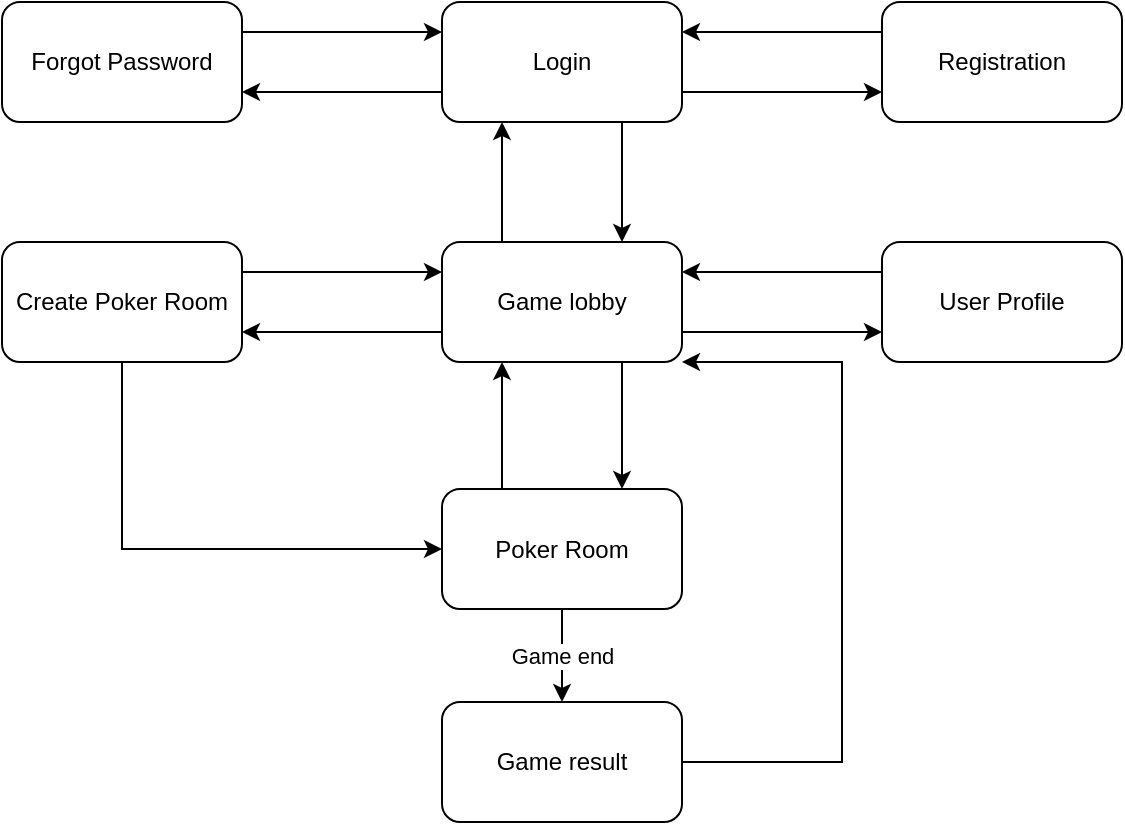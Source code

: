 <mxfile version="16.5.6" type="github">
  <diagram id="0TzAX2Er6mG8E29ZfXta" name="Page-1">
    <mxGraphModel dx="769" dy="362" grid="1" gridSize="10" guides="1" tooltips="1" connect="1" arrows="1" fold="1" page="1" pageScale="1" pageWidth="1169" pageHeight="827" math="0" shadow="0">
      <root>
        <mxCell id="0" />
        <mxCell id="1" parent="0" />
        <mxCell id="urWbsm_rKdDYiyc675G5-9" style="edgeStyle=orthogonalEdgeStyle;rounded=0;orthogonalLoop=1;jettySize=auto;html=1;entryX=0;entryY=0.25;entryDx=0;entryDy=0;exitX=1;exitY=0.25;exitDx=0;exitDy=0;" edge="1" parent="1" source="urWbsm_rKdDYiyc675G5-1" target="urWbsm_rKdDYiyc675G5-2">
          <mxGeometry relative="1" as="geometry" />
        </mxCell>
        <mxCell id="urWbsm_rKdDYiyc675G5-1" value="Forgot Password" style="rounded=1;whiteSpace=wrap;html=1;" vertex="1" parent="1">
          <mxGeometry x="230" y="110" width="120" height="60" as="geometry" />
        </mxCell>
        <mxCell id="urWbsm_rKdDYiyc675G5-10" style="edgeStyle=orthogonalEdgeStyle;rounded=0;orthogonalLoop=1;jettySize=auto;html=1;entryX=1;entryY=0.75;entryDx=0;entryDy=0;exitX=0;exitY=0.75;exitDx=0;exitDy=0;" edge="1" parent="1" source="urWbsm_rKdDYiyc675G5-2" target="urWbsm_rKdDYiyc675G5-1">
          <mxGeometry relative="1" as="geometry" />
        </mxCell>
        <mxCell id="urWbsm_rKdDYiyc675G5-11" style="edgeStyle=orthogonalEdgeStyle;rounded=0;orthogonalLoop=1;jettySize=auto;html=1;entryX=0;entryY=0.75;entryDx=0;entryDy=0;exitX=1;exitY=0.75;exitDx=0;exitDy=0;" edge="1" parent="1" source="urWbsm_rKdDYiyc675G5-2" target="urWbsm_rKdDYiyc675G5-3">
          <mxGeometry relative="1" as="geometry" />
        </mxCell>
        <mxCell id="urWbsm_rKdDYiyc675G5-13" style="edgeStyle=orthogonalEdgeStyle;rounded=0;orthogonalLoop=1;jettySize=auto;html=1;entryX=0.75;entryY=0;entryDx=0;entryDy=0;exitX=0.75;exitY=1;exitDx=0;exitDy=0;" edge="1" parent="1" source="urWbsm_rKdDYiyc675G5-2" target="urWbsm_rKdDYiyc675G5-4">
          <mxGeometry relative="1" as="geometry" />
        </mxCell>
        <mxCell id="urWbsm_rKdDYiyc675G5-2" value="Login" style="rounded=1;whiteSpace=wrap;html=1;" vertex="1" parent="1">
          <mxGeometry x="450" y="110" width="120" height="60" as="geometry" />
        </mxCell>
        <mxCell id="urWbsm_rKdDYiyc675G5-12" style="edgeStyle=orthogonalEdgeStyle;rounded=0;orthogonalLoop=1;jettySize=auto;html=1;entryX=1;entryY=0.25;entryDx=0;entryDy=0;exitX=0;exitY=0.25;exitDx=0;exitDy=0;" edge="1" parent="1" source="urWbsm_rKdDYiyc675G5-3" target="urWbsm_rKdDYiyc675G5-2">
          <mxGeometry relative="1" as="geometry" />
        </mxCell>
        <mxCell id="urWbsm_rKdDYiyc675G5-3" value="Registration" style="rounded=1;whiteSpace=wrap;html=1;" vertex="1" parent="1">
          <mxGeometry x="670" y="110" width="120" height="60" as="geometry" />
        </mxCell>
        <mxCell id="urWbsm_rKdDYiyc675G5-14" style="edgeStyle=orthogonalEdgeStyle;rounded=0;orthogonalLoop=1;jettySize=auto;html=1;entryX=0.25;entryY=1;entryDx=0;entryDy=0;exitX=0.25;exitY=0;exitDx=0;exitDy=0;" edge="1" parent="1" source="urWbsm_rKdDYiyc675G5-4" target="urWbsm_rKdDYiyc675G5-2">
          <mxGeometry relative="1" as="geometry" />
        </mxCell>
        <mxCell id="urWbsm_rKdDYiyc675G5-15" style="edgeStyle=orthogonalEdgeStyle;rounded=0;orthogonalLoop=1;jettySize=auto;html=1;entryX=0;entryY=0.75;entryDx=0;entryDy=0;exitX=1;exitY=0.75;exitDx=0;exitDy=0;" edge="1" parent="1" source="urWbsm_rKdDYiyc675G5-4" target="urWbsm_rKdDYiyc675G5-5">
          <mxGeometry relative="1" as="geometry" />
        </mxCell>
        <mxCell id="urWbsm_rKdDYiyc675G5-16" value="" style="edgeStyle=orthogonalEdgeStyle;rounded=0;orthogonalLoop=1;jettySize=auto;html=1;entryX=0.75;entryY=0;entryDx=0;entryDy=0;exitX=0.75;exitY=1;exitDx=0;exitDy=0;" edge="1" parent="1" source="urWbsm_rKdDYiyc675G5-4" target="urWbsm_rKdDYiyc675G5-6">
          <mxGeometry relative="1" as="geometry" />
        </mxCell>
        <mxCell id="urWbsm_rKdDYiyc675G5-19" style="edgeStyle=orthogonalEdgeStyle;rounded=0;orthogonalLoop=1;jettySize=auto;html=1;entryX=1;entryY=0.75;entryDx=0;entryDy=0;exitX=0;exitY=0.75;exitDx=0;exitDy=0;" edge="1" parent="1" source="urWbsm_rKdDYiyc675G5-4" target="urWbsm_rKdDYiyc675G5-7">
          <mxGeometry relative="1" as="geometry" />
        </mxCell>
        <mxCell id="urWbsm_rKdDYiyc675G5-4" value="Game lobby" style="rounded=1;whiteSpace=wrap;html=1;" vertex="1" parent="1">
          <mxGeometry x="450" y="230" width="120" height="60" as="geometry" />
        </mxCell>
        <mxCell id="urWbsm_rKdDYiyc675G5-20" style="edgeStyle=orthogonalEdgeStyle;rounded=0;orthogonalLoop=1;jettySize=auto;html=1;entryX=1;entryY=0.25;entryDx=0;entryDy=0;exitX=0;exitY=0.25;exitDx=0;exitDy=0;" edge="1" parent="1" source="urWbsm_rKdDYiyc675G5-5" target="urWbsm_rKdDYiyc675G5-4">
          <mxGeometry relative="1" as="geometry" />
        </mxCell>
        <mxCell id="urWbsm_rKdDYiyc675G5-5" value="User Profile" style="rounded=1;whiteSpace=wrap;html=1;" vertex="1" parent="1">
          <mxGeometry x="670" y="230" width="120" height="60" as="geometry" />
        </mxCell>
        <mxCell id="urWbsm_rKdDYiyc675G5-21" value="" style="edgeStyle=orthogonalEdgeStyle;rounded=0;orthogonalLoop=1;jettySize=auto;html=1;entryX=0.25;entryY=1;entryDx=0;entryDy=0;exitX=0.25;exitY=0;exitDx=0;exitDy=0;" edge="1" parent="1" source="urWbsm_rKdDYiyc675G5-6" target="urWbsm_rKdDYiyc675G5-4">
          <mxGeometry relative="1" as="geometry" />
        </mxCell>
        <mxCell id="urWbsm_rKdDYiyc675G5-23" value="Game end" style="edgeStyle=orthogonalEdgeStyle;rounded=0;orthogonalLoop=1;jettySize=auto;html=1;entryX=0.5;entryY=0;entryDx=0;entryDy=0;" edge="1" parent="1" source="urWbsm_rKdDYiyc675G5-6" target="urWbsm_rKdDYiyc675G5-22">
          <mxGeometry relative="1" as="geometry" />
        </mxCell>
        <mxCell id="urWbsm_rKdDYiyc675G5-6" value="Poker Room" style="rounded=1;whiteSpace=wrap;html=1;" vertex="1" parent="1">
          <mxGeometry x="450" y="353.5" width="120" height="60" as="geometry" />
        </mxCell>
        <mxCell id="urWbsm_rKdDYiyc675G5-17" style="edgeStyle=orthogonalEdgeStyle;rounded=0;orthogonalLoop=1;jettySize=auto;html=1;entryX=0;entryY=0.5;entryDx=0;entryDy=0;exitX=0.5;exitY=1;exitDx=0;exitDy=0;" edge="1" parent="1" source="urWbsm_rKdDYiyc675G5-7" target="urWbsm_rKdDYiyc675G5-6">
          <mxGeometry relative="1" as="geometry" />
        </mxCell>
        <mxCell id="urWbsm_rKdDYiyc675G5-18" style="edgeStyle=orthogonalEdgeStyle;rounded=0;orthogonalLoop=1;jettySize=auto;html=1;entryX=0;entryY=0.25;entryDx=0;entryDy=0;exitX=1;exitY=0.25;exitDx=0;exitDy=0;" edge="1" parent="1" source="urWbsm_rKdDYiyc675G5-7" target="urWbsm_rKdDYiyc675G5-4">
          <mxGeometry relative="1" as="geometry" />
        </mxCell>
        <mxCell id="urWbsm_rKdDYiyc675G5-7" value="Create Poker Room" style="rounded=1;whiteSpace=wrap;html=1;" vertex="1" parent="1">
          <mxGeometry x="230" y="230" width="120" height="60" as="geometry" />
        </mxCell>
        <mxCell id="urWbsm_rKdDYiyc675G5-24" style="edgeStyle=orthogonalEdgeStyle;rounded=0;orthogonalLoop=1;jettySize=auto;html=1;entryX=1;entryY=1;entryDx=0;entryDy=0;" edge="1" parent="1" source="urWbsm_rKdDYiyc675G5-22" target="urWbsm_rKdDYiyc675G5-4">
          <mxGeometry relative="1" as="geometry">
            <Array as="points">
              <mxPoint x="650" y="490" />
              <mxPoint x="650" y="290" />
            </Array>
          </mxGeometry>
        </mxCell>
        <mxCell id="urWbsm_rKdDYiyc675G5-22" value="Game result" style="rounded=1;whiteSpace=wrap;html=1;" vertex="1" parent="1">
          <mxGeometry x="450" y="460" width="120" height="60" as="geometry" />
        </mxCell>
      </root>
    </mxGraphModel>
  </diagram>
</mxfile>
